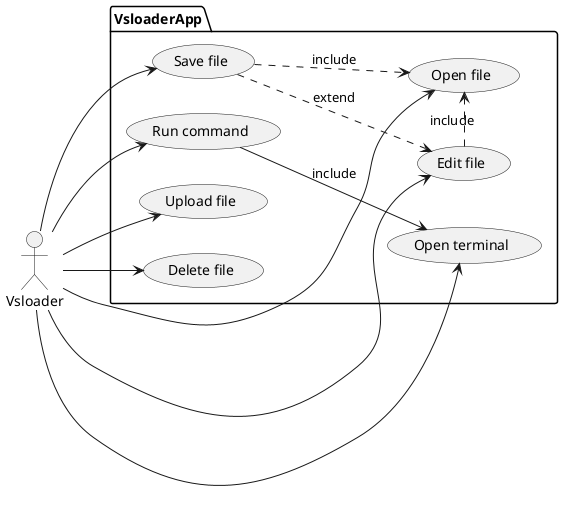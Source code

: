@startuml "Vsbuilder use case diagram"

left to right direction

actor Vsloader as Vsloader


package VsloaderApp {

(Open file) as (openfile)
(Save file) as (savefile)
(Open terminal) as (openterminal)
(Run command) as (runcommand)
(Edit file) as (editfile)
(Upload file) as (uploadfile)
(Delete file) as (deletefile)



runcommand --> openterminal : include
savefile .> openfile : include
editfile .> openfile : include
savefile .down.> editfile : extend

Vsloader --> (openfile)
Vsloader --> (savefile)
Vsloader --> (openterminal)
Vsloader --> (runcommand)
Vsloader --> (editfile)
Vsloader --> (uploadfile)
Vsloader --> (deletefile)
}

@enduml
